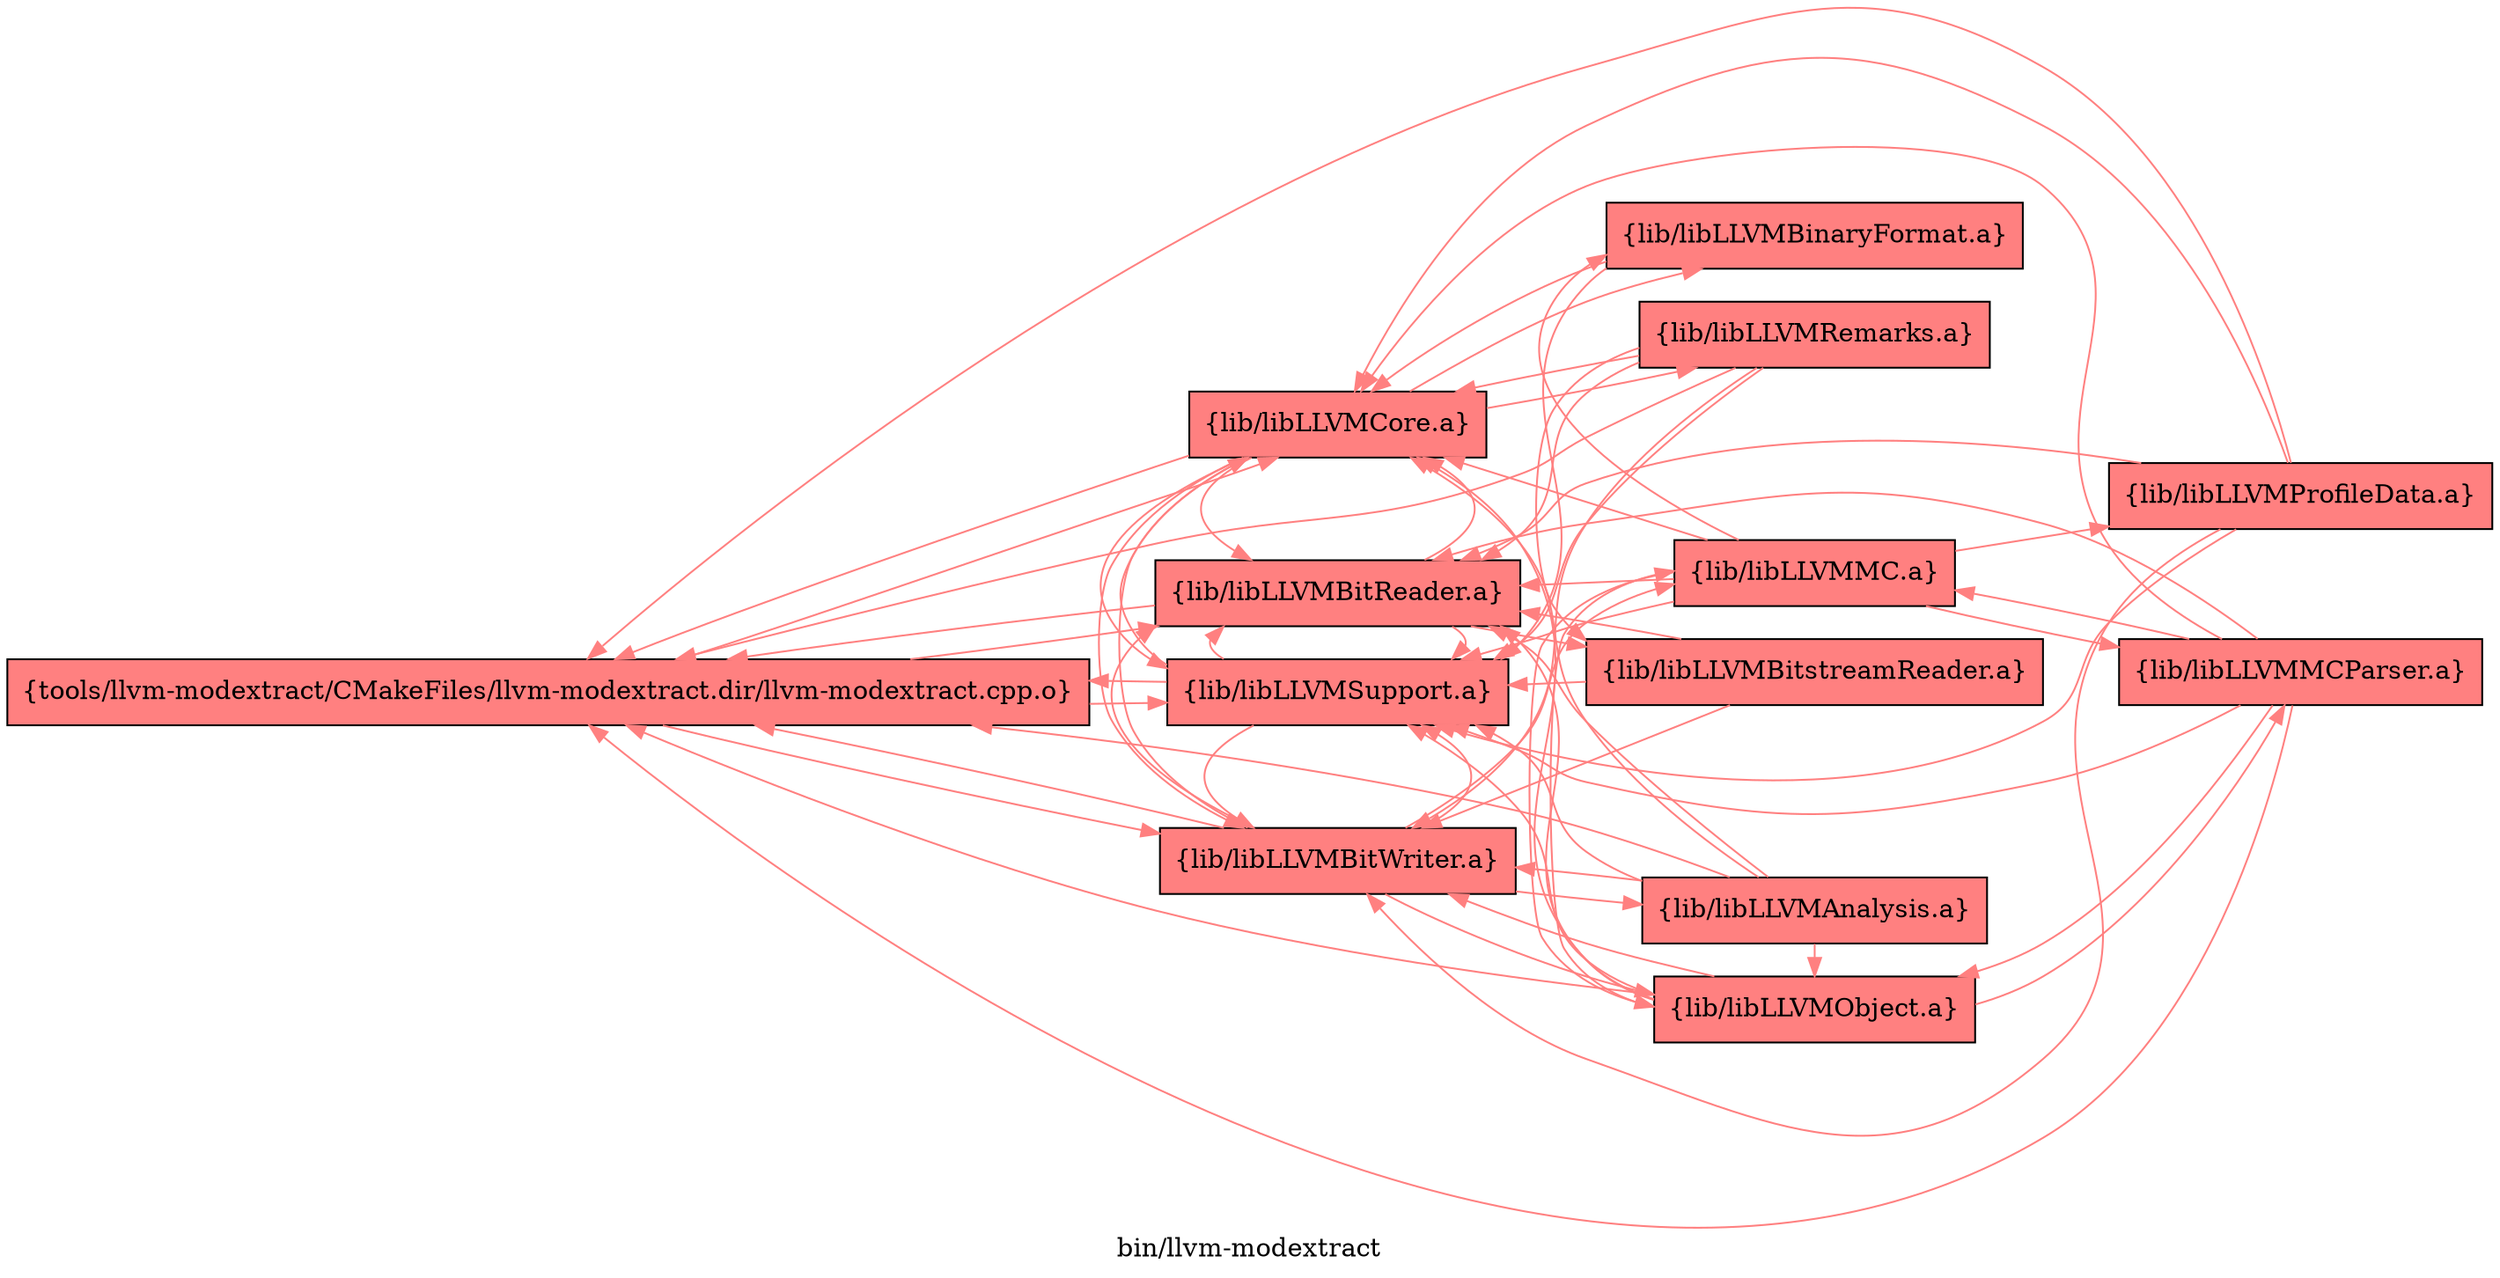 digraph "bin/llvm-modextract" {
	label="bin/llvm-modextract";
	rankdir="LR"
	{ rank=same; Node0x55bddf72cb68;  }
	{ rank=same; Node0x55bddf730588; Node0x55bddf72cfc8; Node0x55bddf72c5c8; Node0x55bddf72d4c8;  }
	{ rank=same; Node0x55bddf72a048; Node0x55bddf72e288; Node0x55bddf72d888; Node0x55bddf72ba88; Node0x55bddf72b128; Node0x55bddf72af48;  }

	Node0x55bddf72cb68 [shape=record,shape=box,style=filled,fillcolor="1.000000 0.5 1",group=1,label="{tools/llvm-modextract/CMakeFiles/llvm-modextract.dir/llvm-modextract.cpp.o}"];
	Node0x55bddf72cb68 -> Node0x55bddf730588[color="1.000000 0.5 1"];
	Node0x55bddf72cb68 -> Node0x55bddf72cfc8[color="1.000000 0.5 1"];
	Node0x55bddf72cb68 -> Node0x55bddf72c5c8[color="1.000000 0.5 1"];
	Node0x55bddf72cb68 -> Node0x55bddf72d4c8[color="1.000000 0.5 1"];
	Node0x55bddf730588 [shape=record,shape=box,style=filled,fillcolor="1.000000 0.5 1",group=1,label="{lib/libLLVMBitReader.a}"];
	Node0x55bddf730588 -> Node0x55bddf72cb68[color="1.000000 0.5 1"];
	Node0x55bddf730588 -> Node0x55bddf72d4c8[color="1.000000 0.5 1"];
	Node0x55bddf730588 -> Node0x55bddf72c5c8[color="1.000000 0.5 1"];
	Node0x55bddf730588 -> Node0x55bddf72a048[color="1.000000 0.5 1"];
	Node0x55bddf72cfc8 [shape=record,shape=box,style=filled,fillcolor="1.000000 0.5 1",group=1,label="{lib/libLLVMBitWriter.a}"];
	Node0x55bddf72cfc8 -> Node0x55bddf72cb68[color="1.000000 0.5 1"];
	Node0x55bddf72cfc8 -> Node0x55bddf730588[color="1.000000 0.5 1"];
	Node0x55bddf72cfc8 -> Node0x55bddf72d4c8[color="1.000000 0.5 1"];
	Node0x55bddf72cfc8 -> Node0x55bddf72c5c8[color="1.000000 0.5 1"];
	Node0x55bddf72cfc8 -> Node0x55bddf72e288[color="1.000000 0.5 1"];
	Node0x55bddf72cfc8 -> Node0x55bddf72d888[color="1.000000 0.5 1"];
	Node0x55bddf72cfc8 -> Node0x55bddf72ba88[color="1.000000 0.5 1"];
	Node0x55bddf72c5c8 [shape=record,shape=box,style=filled,fillcolor="1.000000 0.5 1",group=1,label="{lib/libLLVMSupport.a}"];
	Node0x55bddf72c5c8 -> Node0x55bddf730588[color="1.000000 0.5 1"];
	Node0x55bddf72c5c8 -> Node0x55bddf72d4c8[color="1.000000 0.5 1"];
	Node0x55bddf72c5c8 -> Node0x55bddf72cb68[color="1.000000 0.5 1"];
	Node0x55bddf72c5c8 -> Node0x55bddf72cfc8[color="1.000000 0.5 1"];
	Node0x55bddf72d4c8 [shape=record,shape=box,style=filled,fillcolor="1.000000 0.5 1",group=1,label="{lib/libLLVMCore.a}"];
	Node0x55bddf72d4c8 -> Node0x55bddf72cb68[color="1.000000 0.5 1"];
	Node0x55bddf72d4c8 -> Node0x55bddf730588[color="1.000000 0.5 1"];
	Node0x55bddf72d4c8 -> Node0x55bddf72cfc8[color="1.000000 0.5 1"];
	Node0x55bddf72d4c8 -> Node0x55bddf72c5c8[color="1.000000 0.5 1"];
	Node0x55bddf72d4c8 -> Node0x55bddf72b128[color="1.000000 0.5 1"];
	Node0x55bddf72d4c8 -> Node0x55bddf72af48[color="1.000000 0.5 1"];
	Node0x55bddf72a048 [shape=record,shape=box,style=filled,fillcolor="1.000000 0.5 1",group=1,label="{lib/libLLVMBitstreamReader.a}"];
	Node0x55bddf72a048 -> Node0x55bddf730588[color="1.000000 0.5 1"];
	Node0x55bddf72a048 -> Node0x55bddf72cfc8[color="1.000000 0.5 1"];
	Node0x55bddf72a048 -> Node0x55bddf72c5c8[color="1.000000 0.5 1"];
	Node0x55bddf72e288 [shape=record,shape=box,style=filled,fillcolor="1.000000 0.5 1",group=1,label="{lib/libLLVMAnalysis.a}"];
	Node0x55bddf72e288 -> Node0x55bddf72cb68[color="1.000000 0.5 1"];
	Node0x55bddf72e288 -> Node0x55bddf730588[color="1.000000 0.5 1"];
	Node0x55bddf72e288 -> Node0x55bddf72d4c8[color="1.000000 0.5 1"];
	Node0x55bddf72e288 -> Node0x55bddf72c5c8[color="1.000000 0.5 1"];
	Node0x55bddf72e288 -> Node0x55bddf72d888[color="1.000000 0.5 1"];
	Node0x55bddf72e288 -> Node0x55bddf72cfc8[color="1.000000 0.5 1"];
	Node0x55bddf72d888 [shape=record,shape=box,style=filled,fillcolor="1.000000 0.5 1",group=1,label="{lib/libLLVMObject.a}"];
	Node0x55bddf72d888 -> Node0x55bddf72cb68[color="1.000000 0.5 1"];
	Node0x55bddf72d888 -> Node0x55bddf730588[color="1.000000 0.5 1"];
	Node0x55bddf72d888 -> Node0x55bddf72cfc8[color="1.000000 0.5 1"];
	Node0x55bddf72d888 -> Node0x55bddf72d4c8[color="1.000000 0.5 1"];
	Node0x55bddf72d888 -> Node0x55bddf72c5c8[color="1.000000 0.5 1"];
	Node0x55bddf72d888 -> Node0x55bddf72ba88[color="1.000000 0.5 1"];
	Node0x55bddf72d888 -> Node0x55bddf72a548[color="1.000000 0.5 1"];
	Node0x55bddf72ba88 [shape=record,shape=box,style=filled,fillcolor="1.000000 0.5 1",group=1,label="{lib/libLLVMMC.a}"];
	Node0x55bddf72ba88 -> Node0x55bddf72d4c8[color="1.000000 0.5 1"];
	Node0x55bddf72ba88 -> Node0x55bddf72c5c8[color="1.000000 0.5 1"];
	Node0x55bddf72ba88 -> Node0x55bddf72d888[color="1.000000 0.5 1"];
	Node0x55bddf72ba88 -> Node0x55bddf730588[color="1.000000 0.5 1"];
	Node0x55bddf72ba88 -> Node0x55bddf72e788[color="1.000000 0.5 1"];
	Node0x55bddf72ba88 -> Node0x55bddf72a548[color="1.000000 0.5 1"];
	Node0x55bddf72ba88 -> Node0x55bddf72b128[color="1.000000 0.5 1"];
	Node0x55bddf72b128 [shape=record,shape=box,style=filled,fillcolor="1.000000 0.5 1",group=1,label="{lib/libLLVMBinaryFormat.a}"];
	Node0x55bddf72b128 -> Node0x55bddf72d4c8[color="1.000000 0.5 1"];
	Node0x55bddf72b128 -> Node0x55bddf72c5c8[color="1.000000 0.5 1"];
	Node0x55bddf72af48 [shape=record,shape=box,style=filled,fillcolor="1.000000 0.5 1",group=1,label="{lib/libLLVMRemarks.a}"];
	Node0x55bddf72af48 -> Node0x55bddf72c5c8[color="1.000000 0.5 1"];
	Node0x55bddf72af48 -> Node0x55bddf730588[color="1.000000 0.5 1"];
	Node0x55bddf72af48 -> Node0x55bddf72cfc8[color="1.000000 0.5 1"];
	Node0x55bddf72af48 -> Node0x55bddf72d4c8[color="1.000000 0.5 1"];
	Node0x55bddf72af48 -> Node0x55bddf72cb68[color="1.000000 0.5 1"];
	Node0x55bddf72af48 -> Node0x55bddf72a048[color="1.000000 0.5 1"];
	Node0x55bddf72e788 [shape=record,shape=box,style=filled,fillcolor="1.000000 0.5 1",group=1,label="{lib/libLLVMProfileData.a}"];
	Node0x55bddf72e788 -> Node0x55bddf72cb68[color="1.000000 0.5 1"];
	Node0x55bddf72e788 -> Node0x55bddf730588[color="1.000000 0.5 1"];
	Node0x55bddf72e788 -> Node0x55bddf72d4c8[color="1.000000 0.5 1"];
	Node0x55bddf72e788 -> Node0x55bddf72c5c8[color="1.000000 0.5 1"];
	Node0x55bddf72e788 -> Node0x55bddf72cfc8[color="1.000000 0.5 1"];
	Node0x55bddf72a548 [shape=record,shape=box,style=filled,fillcolor="1.000000 0.5 1",group=1,label="{lib/libLLVMMCParser.a}"];
	Node0x55bddf72a548 -> Node0x55bddf72cb68[color="1.000000 0.5 1"];
	Node0x55bddf72a548 -> Node0x55bddf730588[color="1.000000 0.5 1"];
	Node0x55bddf72a548 -> Node0x55bddf72c5c8[color="1.000000 0.5 1"];
	Node0x55bddf72a548 -> Node0x55bddf72d888[color="1.000000 0.5 1"];
	Node0x55bddf72a548 -> Node0x55bddf72ba88[color="1.000000 0.5 1"];
	Node0x55bddf72a548 -> Node0x55bddf72d4c8[color="1.000000 0.5 1"];
}

